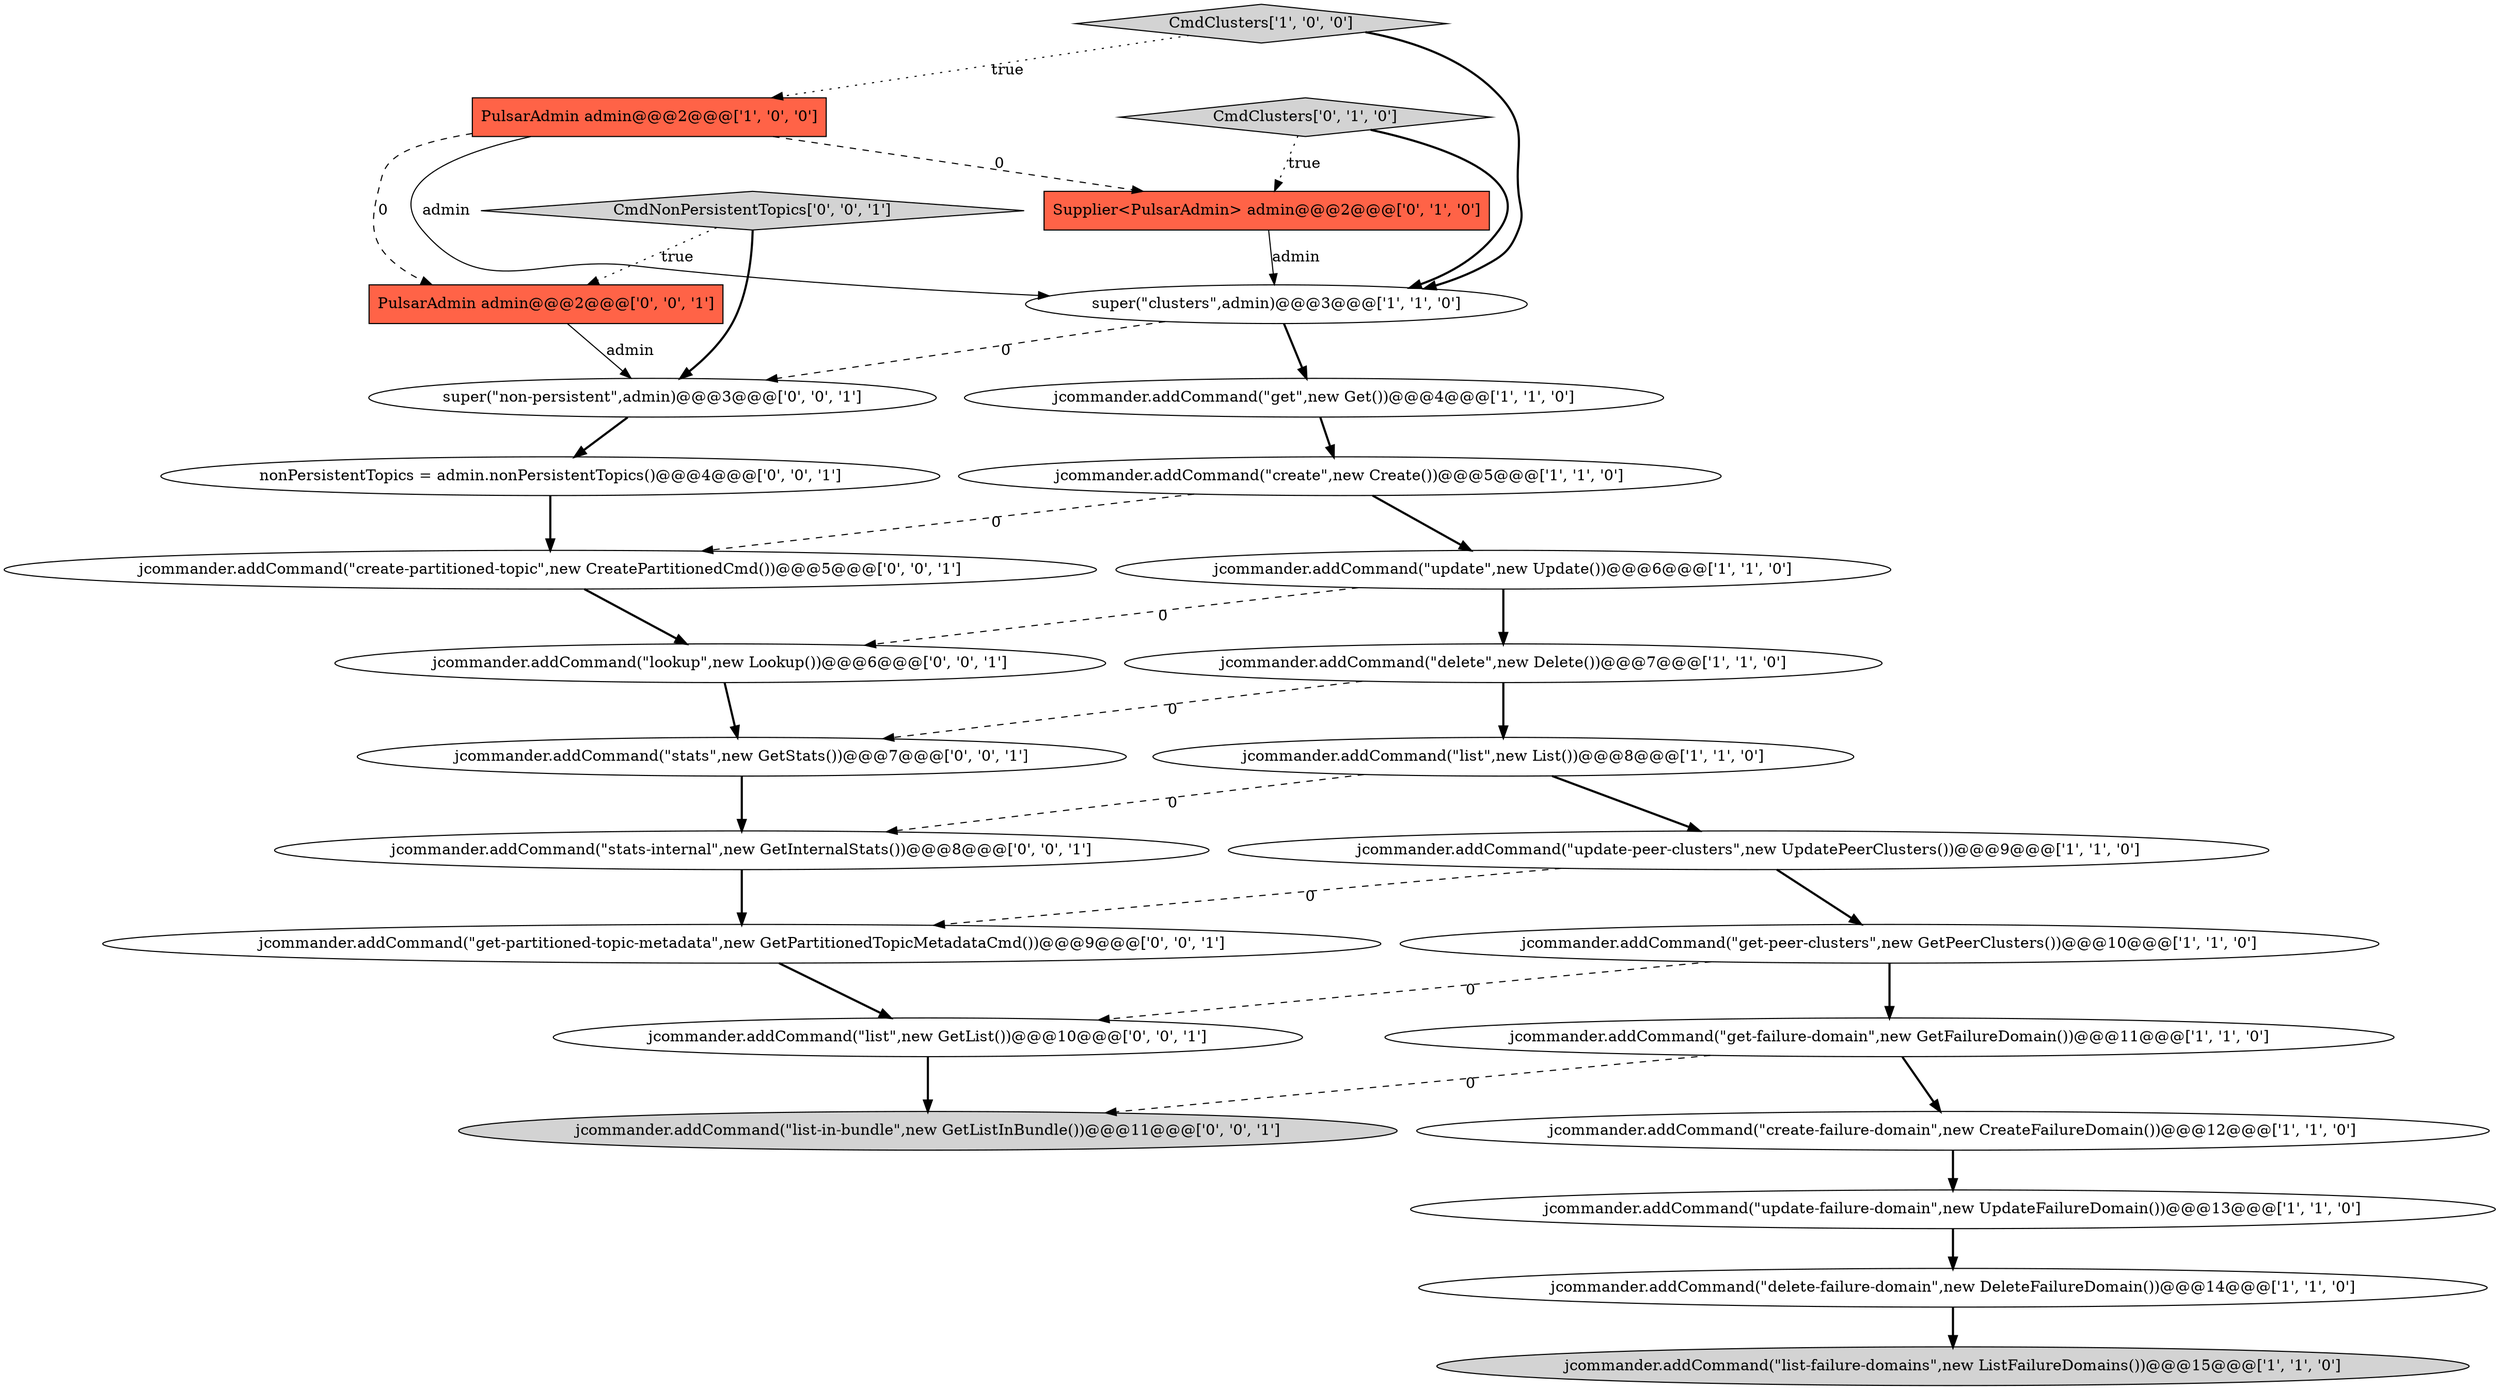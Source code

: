 digraph {
4 [style = filled, label = "PulsarAdmin admin@@@2@@@['1', '0', '0']", fillcolor = tomato, shape = box image = "AAA1AAABBB1BBB"];
1 [style = filled, label = "jcommander.addCommand(\"delete-failure-domain\",new DeleteFailureDomain())@@@14@@@['1', '1', '0']", fillcolor = white, shape = ellipse image = "AAA0AAABBB1BBB"];
7 [style = filled, label = "jcommander.addCommand(\"get\",new Get())@@@4@@@['1', '1', '0']", fillcolor = white, shape = ellipse image = "AAA0AAABBB1BBB"];
8 [style = filled, label = "jcommander.addCommand(\"update-failure-domain\",new UpdateFailureDomain())@@@13@@@['1', '1', '0']", fillcolor = white, shape = ellipse image = "AAA0AAABBB1BBB"];
27 [style = filled, label = "super(\"non-persistent\",admin)@@@3@@@['0', '0', '1']", fillcolor = white, shape = ellipse image = "AAA0AAABBB3BBB"];
18 [style = filled, label = "nonPersistentTopics = admin.nonPersistentTopics()@@@4@@@['0', '0', '1']", fillcolor = white, shape = ellipse image = "AAA0AAABBB3BBB"];
19 [style = filled, label = "jcommander.addCommand(\"lookup\",new Lookup())@@@6@@@['0', '0', '1']", fillcolor = white, shape = ellipse image = "AAA0AAABBB3BBB"];
17 [style = filled, label = "jcommander.addCommand(\"get-partitioned-topic-metadata\",new GetPartitionedTopicMetadataCmd())@@@9@@@['0', '0', '1']", fillcolor = white, shape = ellipse image = "AAA0AAABBB3BBB"];
22 [style = filled, label = "jcommander.addCommand(\"create-partitioned-topic\",new CreatePartitionedCmd())@@@5@@@['0', '0', '1']", fillcolor = white, shape = ellipse image = "AAA0AAABBB3BBB"];
25 [style = filled, label = "CmdNonPersistentTopics['0', '0', '1']", fillcolor = lightgray, shape = diamond image = "AAA0AAABBB3BBB"];
11 [style = filled, label = "jcommander.addCommand(\"create\",new Create())@@@5@@@['1', '1', '0']", fillcolor = white, shape = ellipse image = "AAA0AAABBB1BBB"];
14 [style = filled, label = "jcommander.addCommand(\"list\",new List())@@@8@@@['1', '1', '0']", fillcolor = white, shape = ellipse image = "AAA0AAABBB1BBB"];
9 [style = filled, label = "CmdClusters['1', '0', '0']", fillcolor = lightgray, shape = diamond image = "AAA0AAABBB1BBB"];
23 [style = filled, label = "PulsarAdmin admin@@@2@@@['0', '0', '1']", fillcolor = tomato, shape = box image = "AAA0AAABBB3BBB"];
2 [style = filled, label = "super(\"clusters\",admin)@@@3@@@['1', '1', '0']", fillcolor = white, shape = ellipse image = "AAA0AAABBB1BBB"];
26 [style = filled, label = "jcommander.addCommand(\"list-in-bundle\",new GetListInBundle())@@@11@@@['0', '0', '1']", fillcolor = lightgray, shape = ellipse image = "AAA0AAABBB3BBB"];
3 [style = filled, label = "jcommander.addCommand(\"update\",new Update())@@@6@@@['1', '1', '0']", fillcolor = white, shape = ellipse image = "AAA0AAABBB1BBB"];
21 [style = filled, label = "jcommander.addCommand(\"stats-internal\",new GetInternalStats())@@@8@@@['0', '0', '1']", fillcolor = white, shape = ellipse image = "AAA0AAABBB3BBB"];
6 [style = filled, label = "jcommander.addCommand(\"list-failure-domains\",new ListFailureDomains())@@@15@@@['1', '1', '0']", fillcolor = lightgray, shape = ellipse image = "AAA0AAABBB1BBB"];
13 [style = filled, label = "jcommander.addCommand(\"get-peer-clusters\",new GetPeerClusters())@@@10@@@['1', '1', '0']", fillcolor = white, shape = ellipse image = "AAA0AAABBB1BBB"];
16 [style = filled, label = "CmdClusters['0', '1', '0']", fillcolor = lightgray, shape = diamond image = "AAA0AAABBB2BBB"];
5 [style = filled, label = "jcommander.addCommand(\"update-peer-clusters\",new UpdatePeerClusters())@@@9@@@['1', '1', '0']", fillcolor = white, shape = ellipse image = "AAA0AAABBB1BBB"];
20 [style = filled, label = "jcommander.addCommand(\"stats\",new GetStats())@@@7@@@['0', '0', '1']", fillcolor = white, shape = ellipse image = "AAA0AAABBB3BBB"];
10 [style = filled, label = "jcommander.addCommand(\"delete\",new Delete())@@@7@@@['1', '1', '0']", fillcolor = white, shape = ellipse image = "AAA0AAABBB1BBB"];
24 [style = filled, label = "jcommander.addCommand(\"list\",new GetList())@@@10@@@['0', '0', '1']", fillcolor = white, shape = ellipse image = "AAA0AAABBB3BBB"];
15 [style = filled, label = "Supplier<PulsarAdmin> admin@@@2@@@['0', '1', '0']", fillcolor = tomato, shape = box image = "AAA1AAABBB2BBB"];
12 [style = filled, label = "jcommander.addCommand(\"get-failure-domain\",new GetFailureDomain())@@@11@@@['1', '1', '0']", fillcolor = white, shape = ellipse image = "AAA0AAABBB1BBB"];
0 [style = filled, label = "jcommander.addCommand(\"create-failure-domain\",new CreateFailureDomain())@@@12@@@['1', '1', '0']", fillcolor = white, shape = ellipse image = "AAA0AAABBB1BBB"];
27->18 [style = bold, label=""];
7->11 [style = bold, label=""];
22->19 [style = bold, label=""];
10->14 [style = bold, label=""];
9->2 [style = bold, label=""];
19->20 [style = bold, label=""];
16->15 [style = dotted, label="true"];
11->22 [style = dashed, label="0"];
2->27 [style = dashed, label="0"];
15->2 [style = solid, label="admin"];
16->2 [style = bold, label=""];
12->0 [style = bold, label=""];
3->19 [style = dashed, label="0"];
20->21 [style = bold, label=""];
12->26 [style = dashed, label="0"];
8->1 [style = bold, label=""];
4->2 [style = solid, label="admin"];
3->10 [style = bold, label=""];
24->26 [style = bold, label=""];
25->27 [style = bold, label=""];
13->24 [style = dashed, label="0"];
17->24 [style = bold, label=""];
1->6 [style = bold, label=""];
13->12 [style = bold, label=""];
18->22 [style = bold, label=""];
5->17 [style = dashed, label="0"];
11->3 [style = bold, label=""];
4->15 [style = dashed, label="0"];
5->13 [style = bold, label=""];
0->8 [style = bold, label=""];
9->4 [style = dotted, label="true"];
10->20 [style = dashed, label="0"];
14->21 [style = dashed, label="0"];
23->27 [style = solid, label="admin"];
25->23 [style = dotted, label="true"];
2->7 [style = bold, label=""];
4->23 [style = dashed, label="0"];
21->17 [style = bold, label=""];
14->5 [style = bold, label=""];
}
